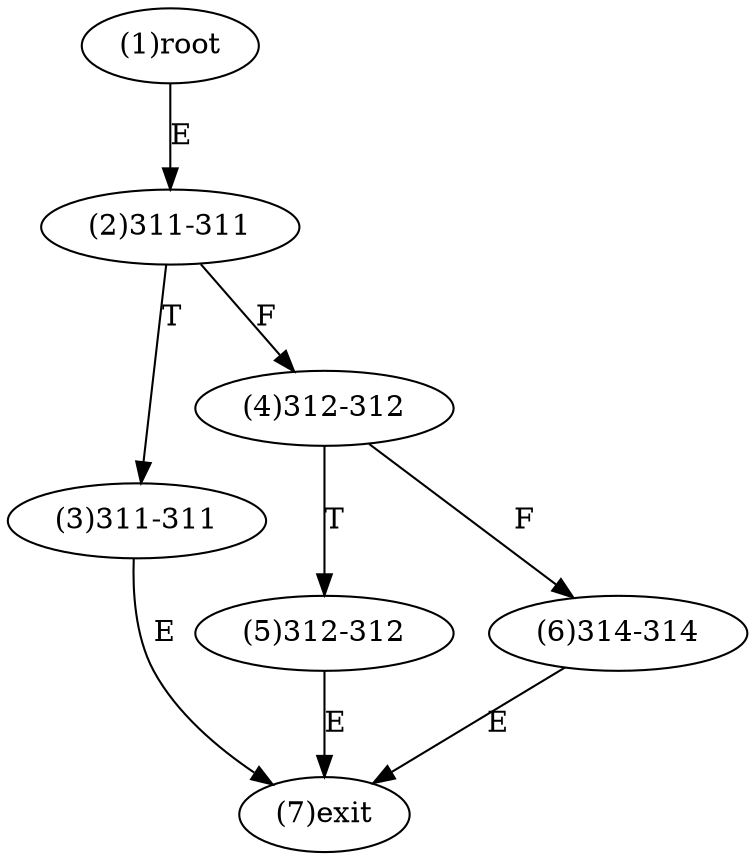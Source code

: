 digraph "" { 
1[ label="(1)root"];
2[ label="(2)311-311"];
3[ label="(3)311-311"];
4[ label="(4)312-312"];
5[ label="(5)312-312"];
6[ label="(6)314-314"];
7[ label="(7)exit"];
1->2[ label="E"];
2->4[ label="F"];
2->3[ label="T"];
3->7[ label="E"];
4->6[ label="F"];
4->5[ label="T"];
5->7[ label="E"];
6->7[ label="E"];
}